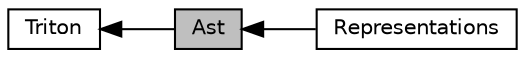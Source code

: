 digraph "Ast"
{
  edge [fontname="Helvetica",fontsize="10",labelfontname="Helvetica",labelfontsize="10"];
  node [fontname="Helvetica",fontsize="10",shape=record];
  rankdir=LR;
  Node2 [label="Representations",height=0.2,width=0.4,color="black", fillcolor="white", style="filled",URL="$group__representations.html"];
  Node0 [label="Ast",height=0.2,width=0.4,color="black", fillcolor="grey75", style="filled", fontcolor="black"];
  Node1 [label="Triton",height=0.2,width=0.4,color="black", fillcolor="white", style="filled",URL="$group__triton.html"];
  Node1->Node0 [shape=plaintext, dir="back", style="solid"];
  Node0->Node2 [shape=plaintext, dir="back", style="solid"];
}
